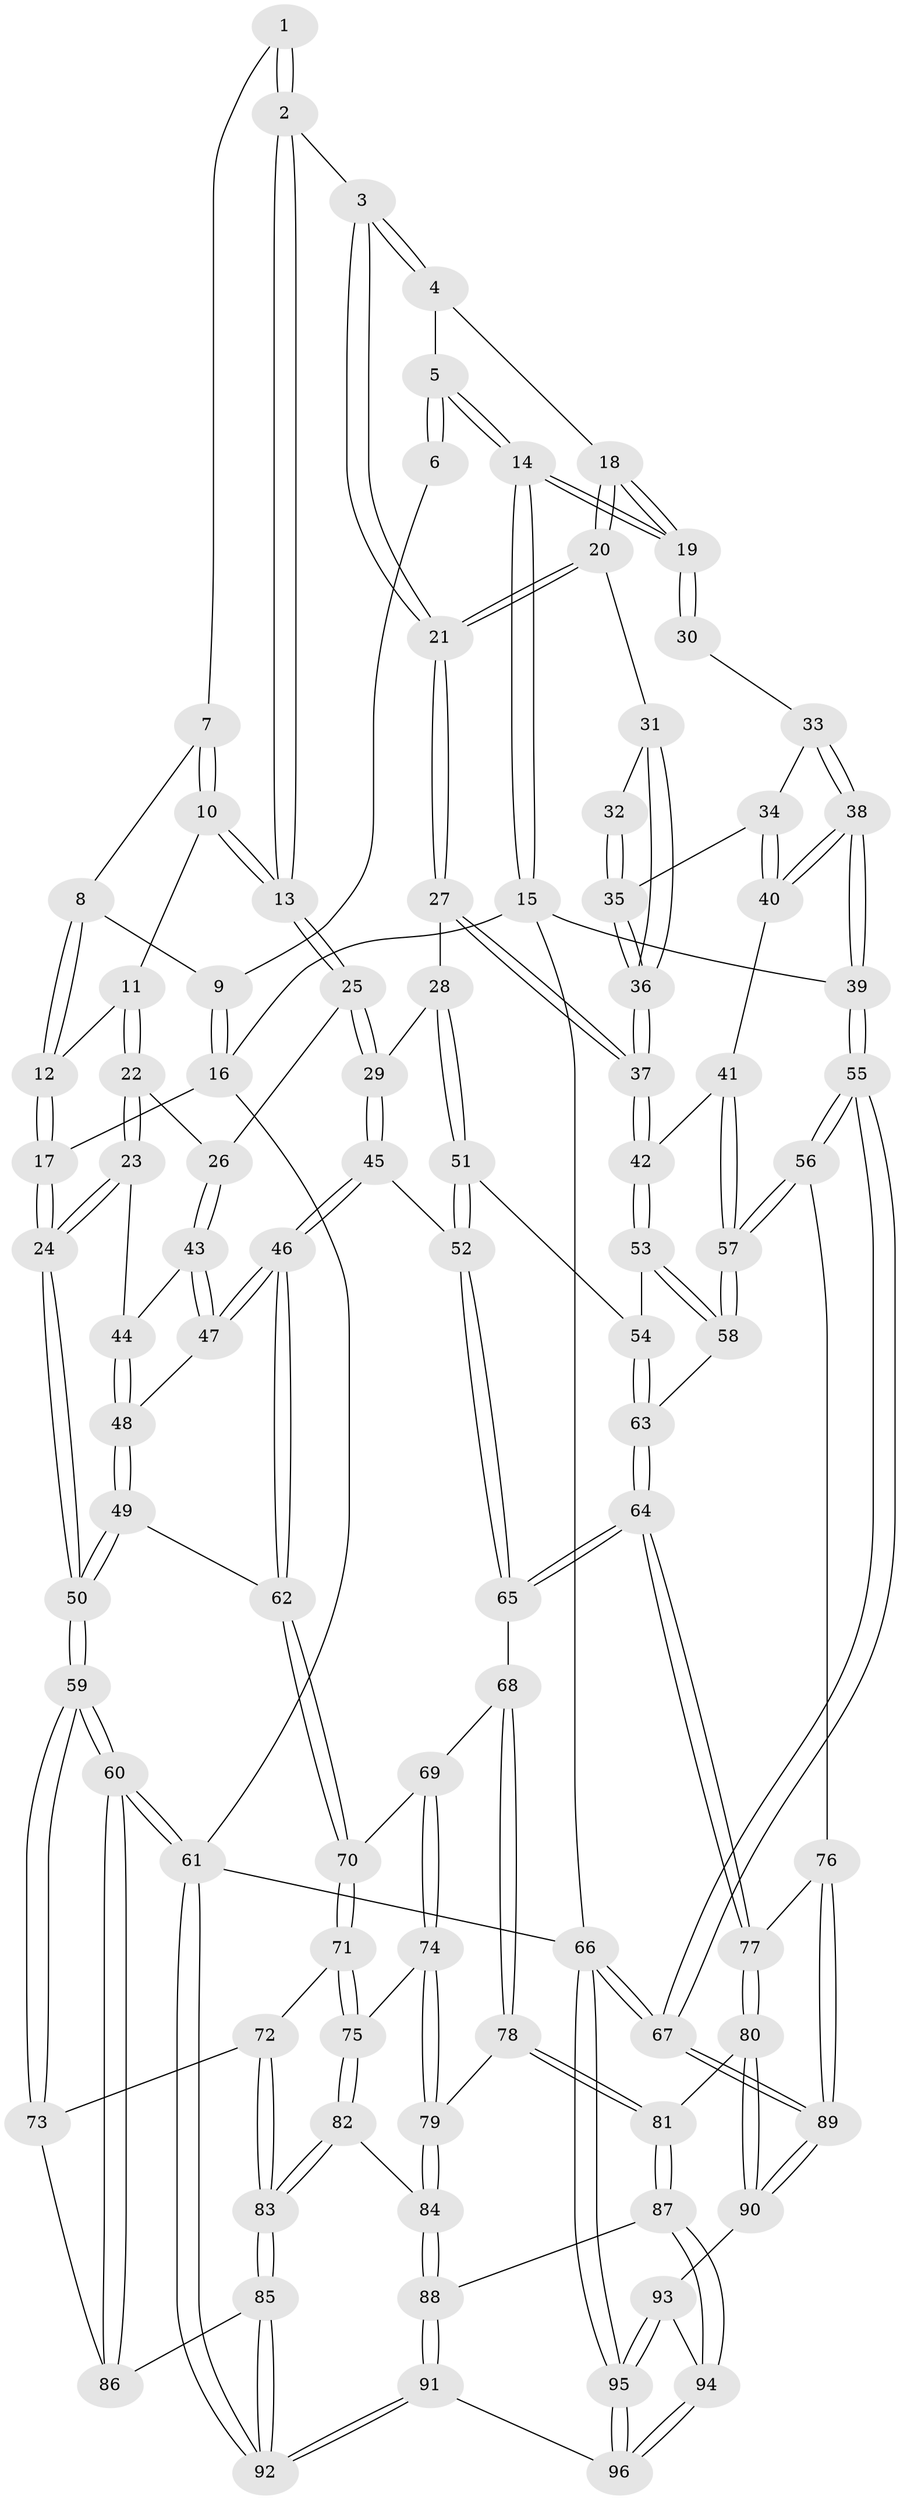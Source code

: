 // coarse degree distribution, {3: 0.3225806451612903, 5: 0.12903225806451613, 4: 0.3870967741935484, 2: 0.16129032258064516}
// Generated by graph-tools (version 1.1) at 2025/38/03/04/25 23:38:27]
// undirected, 96 vertices, 237 edges
graph export_dot {
  node [color=gray90,style=filled];
  1 [pos="+0.377207961012346+0"];
  2 [pos="+0.4508009243834377+0.1409225107949272"];
  3 [pos="+0.5109102896758766+0.13060431543741144"];
  4 [pos="+0.618746356671141+0"];
  5 [pos="+0.6162318485681911+0"];
  6 [pos="+0.346795071347792+0"];
  7 [pos="+0.3514131852087312+0.05426128977341518"];
  8 [pos="+0.3314899312552736+0.06011668903154434"];
  9 [pos="+0.17000567365680683+0"];
  10 [pos="+0.40288159350223557+0.1483355802325998"];
  11 [pos="+0.320483969173508+0.14644198387954063"];
  12 [pos="+0.27624803168765827+0.10200133899554048"];
  13 [pos="+0.42771710324843876+0.15408539119472514"];
  14 [pos="+1+0"];
  15 [pos="+1+0"];
  16 [pos="+0+0"];
  17 [pos="+0+0"];
  18 [pos="+0.7205478378667018+0.08554168771379514"];
  19 [pos="+1+0"];
  20 [pos="+0.7500230946347326+0.16546394509610834"];
  21 [pos="+0.6007730258502645+0.24138703338677858"];
  22 [pos="+0.23920089408336476+0.27923933116925725"];
  23 [pos="+0+0.24831003367871501"];
  24 [pos="+0+0.21930929151110698"];
  25 [pos="+0.39139748320817436+0.33025347437255914"];
  26 [pos="+0.34266445349715097+0.34988611510745316"];
  27 [pos="+0.5848651485250299+0.35915147613055265"];
  28 [pos="+0.5662275361265325+0.37264521583765875"];
  29 [pos="+0.546089647288571+0.3748448169288163"];
  30 [pos="+0.9068018790868647+0.15333860595434431"];
  31 [pos="+0.7637326981881641+0.17220150024751799"];
  32 [pos="+0.8653107097815705+0.16472308825145077"];
  33 [pos="+0.9284807954490708+0.2297816428172733"];
  34 [pos="+0.9034123124788437+0.313763216127909"];
  35 [pos="+0.8488791695715381+0.31574978075769305"];
  36 [pos="+0.7758496831179265+0.35789600502564833"];
  37 [pos="+0.7568540835620068+0.40239476533485624"];
  38 [pos="+1+0.42106053911269864"];
  39 [pos="+1+0.42633317201330256"];
  40 [pos="+0.9770293032266958+0.4092782100712663"];
  41 [pos="+0.9108230672005329+0.43124472066517033"];
  42 [pos="+0.770672875493845+0.42493603659629703"];
  43 [pos="+0.34067990242259677+0.3572392166132019"];
  44 [pos="+0.18389224395924278+0.41286753631994577"];
  45 [pos="+0.4167155047521479+0.5547929236818361"];
  46 [pos="+0.3412530057480208+0.5666422107306335"];
  47 [pos="+0.31542508014756576+0.4833234098008557"];
  48 [pos="+0.22209255841241632+0.4645808798723485"];
  49 [pos="+0.08028792390677206+0.5384549764516854"];
  50 [pos="+0+0.5674075865436042"];
  51 [pos="+0.5935861596846759+0.5495837207045614"];
  52 [pos="+0.5358634257096887+0.5991680392946709"];
  53 [pos="+0.7640252691031018+0.4977084341324962"];
  54 [pos="+0.6636231956722414+0.5668590764235015"];
  55 [pos="+1+0.714282832883296"];
  56 [pos="+0.9099351702172717+0.6719817475880421"];
  57 [pos="+0.8842464920622931+0.6488314918377149"];
  58 [pos="+0.8594754177273609+0.6347366324951876"];
  59 [pos="+0+0.6580461353576842"];
  60 [pos="+0+0.8285021003268711"];
  61 [pos="+0+1"];
  62 [pos="+0.3405291755661684+0.5680356808508686"];
  63 [pos="+0.6921634608885938+0.6650570346967996"];
  64 [pos="+0.6643347520834989+0.7145492961043303"];
  65 [pos="+0.5460931840814072+0.6886975338277739"];
  66 [pos="+1+1"];
  67 [pos="+1+1"];
  68 [pos="+0.543962220554954+0.691085134693687"];
  69 [pos="+0.46435565286243663+0.7070774860275619"];
  70 [pos="+0.33108644926118275+0.60541319823707"];
  71 [pos="+0.31359288316430795+0.6339599947517438"];
  72 [pos="+0.2574418452452646+0.6833100918990002"];
  73 [pos="+0.18267561757666181+0.7063114369295006"];
  74 [pos="+0.43466036699633076+0.758905877343403"];
  75 [pos="+0.39495823633179844+0.7641292308899315"];
  76 [pos="+0.784237096810419+0.8036424498268309"];
  77 [pos="+0.6966281247027393+0.8031441622202611"];
  78 [pos="+0.5349446809439898+0.783060439400641"];
  79 [pos="+0.48899182360821203+0.8295900663208122"];
  80 [pos="+0.6818122150664254+0.8220129534301989"];
  81 [pos="+0.6566507170073562+0.8411952324587176"];
  82 [pos="+0.3442894781294027+0.8469104615057933"];
  83 [pos="+0.33774485669095683+0.850070868172392"];
  84 [pos="+0.4827428896218973+0.8572883625826295"];
  85 [pos="+0.2594821847383589+0.9701898827750205"];
  86 [pos="+0.20957385904057313+0.8319646217843988"];
  87 [pos="+0.6032350403498526+0.9321951072165214"];
  88 [pos="+0.48728276053587444+0.8674555294571807"];
  89 [pos="+0.8570525577775104+0.935580228507657"];
  90 [pos="+0.7469258927133081+0.937534942079117"];
  91 [pos="+0.2892851889125272+1"];
  92 [pos="+0.1955813478597+1"];
  93 [pos="+0.7308564677518197+0.9513810497632282"];
  94 [pos="+0.6084102000874332+0.9793696059590581"];
  95 [pos="+0.829101770176252+1"];
  96 [pos="+0.5674335518582667+1"];
  1 -- 2;
  1 -- 2;
  1 -- 7;
  2 -- 3;
  2 -- 13;
  2 -- 13;
  3 -- 4;
  3 -- 4;
  3 -- 21;
  3 -- 21;
  4 -- 5;
  4 -- 18;
  5 -- 6;
  5 -- 6;
  5 -- 14;
  5 -- 14;
  6 -- 9;
  7 -- 8;
  7 -- 10;
  7 -- 10;
  8 -- 9;
  8 -- 12;
  8 -- 12;
  9 -- 16;
  9 -- 16;
  10 -- 11;
  10 -- 13;
  10 -- 13;
  11 -- 12;
  11 -- 22;
  11 -- 22;
  12 -- 17;
  12 -- 17;
  13 -- 25;
  13 -- 25;
  14 -- 15;
  14 -- 15;
  14 -- 19;
  14 -- 19;
  15 -- 16;
  15 -- 39;
  15 -- 66;
  16 -- 17;
  16 -- 61;
  17 -- 24;
  17 -- 24;
  18 -- 19;
  18 -- 19;
  18 -- 20;
  18 -- 20;
  19 -- 30;
  19 -- 30;
  20 -- 21;
  20 -- 21;
  20 -- 31;
  21 -- 27;
  21 -- 27;
  22 -- 23;
  22 -- 23;
  22 -- 26;
  23 -- 24;
  23 -- 24;
  23 -- 44;
  24 -- 50;
  24 -- 50;
  25 -- 26;
  25 -- 29;
  25 -- 29;
  26 -- 43;
  26 -- 43;
  27 -- 28;
  27 -- 37;
  27 -- 37;
  28 -- 29;
  28 -- 51;
  28 -- 51;
  29 -- 45;
  29 -- 45;
  30 -- 33;
  31 -- 32;
  31 -- 36;
  31 -- 36;
  32 -- 35;
  32 -- 35;
  33 -- 34;
  33 -- 38;
  33 -- 38;
  34 -- 35;
  34 -- 40;
  34 -- 40;
  35 -- 36;
  35 -- 36;
  36 -- 37;
  36 -- 37;
  37 -- 42;
  37 -- 42;
  38 -- 39;
  38 -- 39;
  38 -- 40;
  38 -- 40;
  39 -- 55;
  39 -- 55;
  40 -- 41;
  41 -- 42;
  41 -- 57;
  41 -- 57;
  42 -- 53;
  42 -- 53;
  43 -- 44;
  43 -- 47;
  43 -- 47;
  44 -- 48;
  44 -- 48;
  45 -- 46;
  45 -- 46;
  45 -- 52;
  46 -- 47;
  46 -- 47;
  46 -- 62;
  46 -- 62;
  47 -- 48;
  48 -- 49;
  48 -- 49;
  49 -- 50;
  49 -- 50;
  49 -- 62;
  50 -- 59;
  50 -- 59;
  51 -- 52;
  51 -- 52;
  51 -- 54;
  52 -- 65;
  52 -- 65;
  53 -- 54;
  53 -- 58;
  53 -- 58;
  54 -- 63;
  54 -- 63;
  55 -- 56;
  55 -- 56;
  55 -- 67;
  55 -- 67;
  56 -- 57;
  56 -- 57;
  56 -- 76;
  57 -- 58;
  57 -- 58;
  58 -- 63;
  59 -- 60;
  59 -- 60;
  59 -- 73;
  59 -- 73;
  60 -- 61;
  60 -- 61;
  60 -- 86;
  60 -- 86;
  61 -- 92;
  61 -- 92;
  61 -- 66;
  62 -- 70;
  62 -- 70;
  63 -- 64;
  63 -- 64;
  64 -- 65;
  64 -- 65;
  64 -- 77;
  64 -- 77;
  65 -- 68;
  66 -- 67;
  66 -- 67;
  66 -- 95;
  66 -- 95;
  67 -- 89;
  67 -- 89;
  68 -- 69;
  68 -- 78;
  68 -- 78;
  69 -- 70;
  69 -- 74;
  69 -- 74;
  70 -- 71;
  70 -- 71;
  71 -- 72;
  71 -- 75;
  71 -- 75;
  72 -- 73;
  72 -- 83;
  72 -- 83;
  73 -- 86;
  74 -- 75;
  74 -- 79;
  74 -- 79;
  75 -- 82;
  75 -- 82;
  76 -- 77;
  76 -- 89;
  76 -- 89;
  77 -- 80;
  77 -- 80;
  78 -- 79;
  78 -- 81;
  78 -- 81;
  79 -- 84;
  79 -- 84;
  80 -- 81;
  80 -- 90;
  80 -- 90;
  81 -- 87;
  81 -- 87;
  82 -- 83;
  82 -- 83;
  82 -- 84;
  83 -- 85;
  83 -- 85;
  84 -- 88;
  84 -- 88;
  85 -- 86;
  85 -- 92;
  85 -- 92;
  87 -- 88;
  87 -- 94;
  87 -- 94;
  88 -- 91;
  88 -- 91;
  89 -- 90;
  89 -- 90;
  90 -- 93;
  91 -- 92;
  91 -- 92;
  91 -- 96;
  93 -- 94;
  93 -- 95;
  93 -- 95;
  94 -- 96;
  94 -- 96;
  95 -- 96;
  95 -- 96;
}
